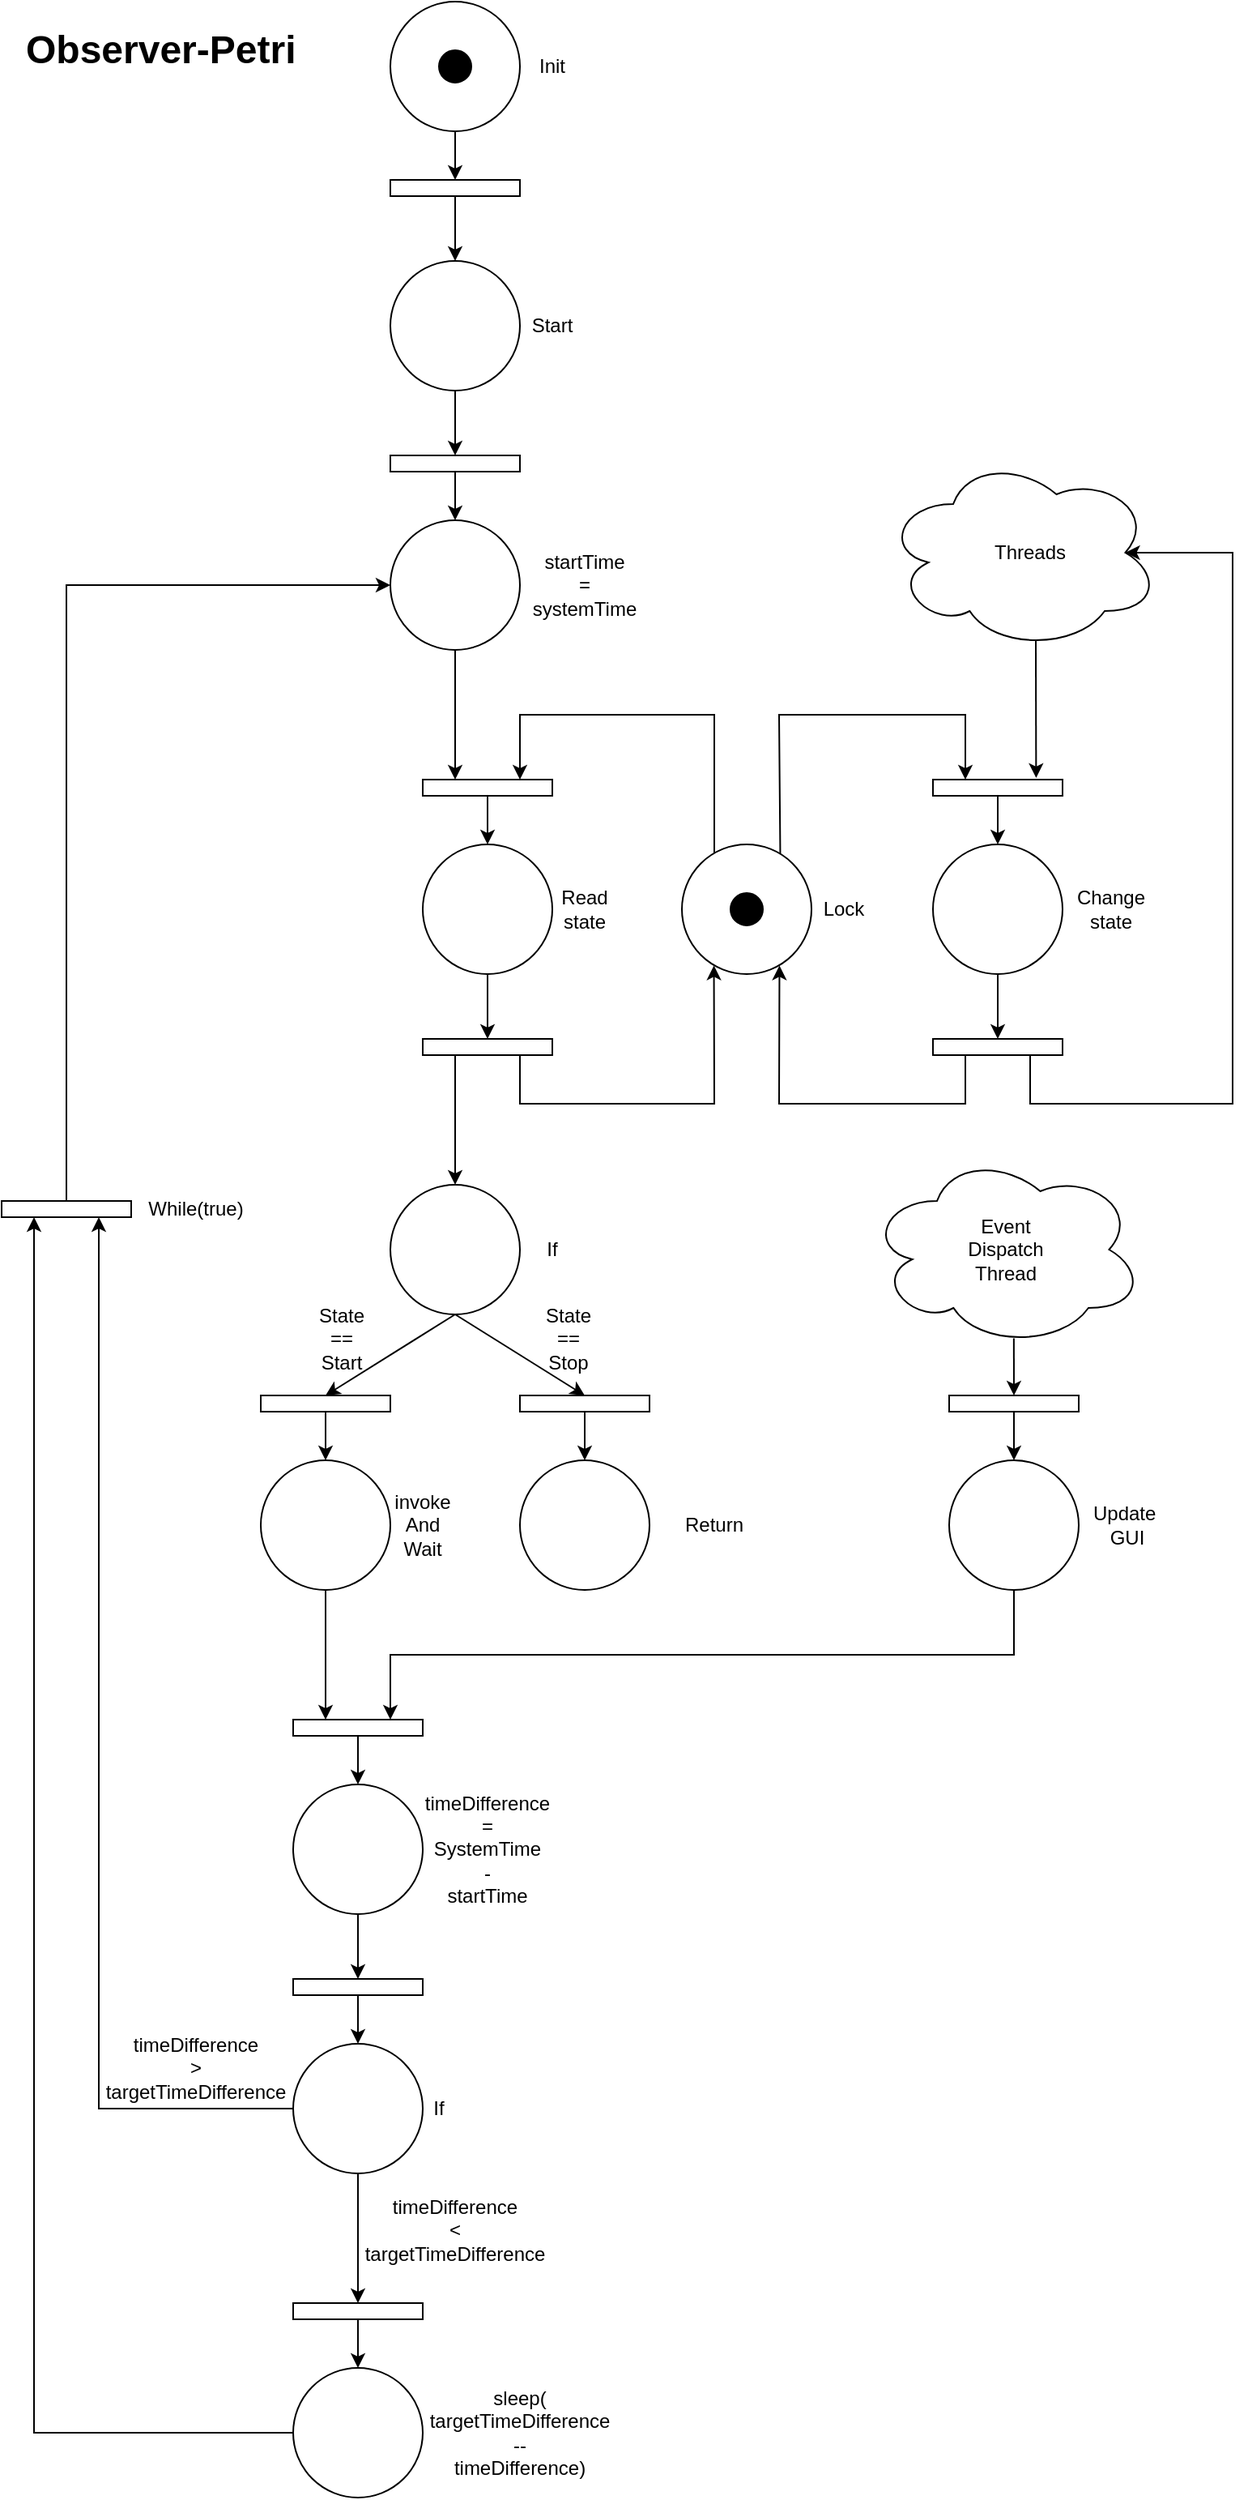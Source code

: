 <mxfile version="21.1.5" type="device">
  <diagram name="Pagina-1" id="0PF9rodISXWD6k8KoJyN">
    <mxGraphModel dx="1620" dy="2096" grid="1" gridSize="10" guides="1" tooltips="1" connect="1" arrows="1" fold="1" page="1" pageScale="1" pageWidth="827" pageHeight="1169" math="0" shadow="0">
      <root>
        <mxCell id="0" />
        <mxCell id="1" parent="0" />
        <mxCell id="aZluGWaW0WpS-Q8TLCgg-1" value="" style="ellipse;whiteSpace=wrap;html=1;aspect=fixed;" parent="1" vertex="1">
          <mxGeometry x="240" y="-60" width="80" height="80" as="geometry" />
        </mxCell>
        <mxCell id="aZluGWaW0WpS-Q8TLCgg-2" value="" style="ellipse;whiteSpace=wrap;html=1;aspect=fixed;" parent="1" vertex="1">
          <mxGeometry x="240" y="100" width="80" height="80" as="geometry" />
        </mxCell>
        <mxCell id="aZluGWaW0WpS-Q8TLCgg-3" value="" style="ellipse;whiteSpace=wrap;html=1;aspect=fixed;" parent="1" vertex="1">
          <mxGeometry x="240" y="260" width="80" height="80" as="geometry" />
        </mxCell>
        <mxCell id="aZluGWaW0WpS-Q8TLCgg-4" value="" style="rounded=0;whiteSpace=wrap;html=1;" parent="1" vertex="1">
          <mxGeometry x="240" y="220" width="80" height="10" as="geometry" />
        </mxCell>
        <mxCell id="aZluGWaW0WpS-Q8TLCgg-5" value="" style="rounded=0;whiteSpace=wrap;html=1;" parent="1" vertex="1">
          <mxGeometry x="240" y="50" width="80" height="10" as="geometry" />
        </mxCell>
        <mxCell id="aZluGWaW0WpS-Q8TLCgg-6" value="" style="endArrow=classic;html=1;rounded=0;exitX=0.5;exitY=1;exitDx=0;exitDy=0;entryX=0.5;entryY=0;entryDx=0;entryDy=0;" parent="1" source="aZluGWaW0WpS-Q8TLCgg-1" target="aZluGWaW0WpS-Q8TLCgg-5" edge="1">
          <mxGeometry width="50" height="50" relative="1" as="geometry">
            <mxPoint x="480" y="160" as="sourcePoint" />
            <mxPoint x="530" y="110" as="targetPoint" />
          </mxGeometry>
        </mxCell>
        <mxCell id="aZluGWaW0WpS-Q8TLCgg-7" value="" style="endArrow=classic;html=1;rounded=0;exitX=0.5;exitY=1;exitDx=0;exitDy=0;entryX=0.5;entryY=0;entryDx=0;entryDy=0;" parent="1" source="aZluGWaW0WpS-Q8TLCgg-5" target="aZluGWaW0WpS-Q8TLCgg-2" edge="1">
          <mxGeometry width="50" height="50" relative="1" as="geometry">
            <mxPoint x="480" y="160" as="sourcePoint" />
            <mxPoint x="530" y="110" as="targetPoint" />
          </mxGeometry>
        </mxCell>
        <mxCell id="aZluGWaW0WpS-Q8TLCgg-8" value="" style="endArrow=classic;html=1;rounded=0;exitX=0.5;exitY=1;exitDx=0;exitDy=0;entryX=0.5;entryY=0;entryDx=0;entryDy=0;" parent="1" source="aZluGWaW0WpS-Q8TLCgg-2" target="aZluGWaW0WpS-Q8TLCgg-4" edge="1">
          <mxGeometry width="50" height="50" relative="1" as="geometry">
            <mxPoint x="480" y="160" as="sourcePoint" />
            <mxPoint x="530" y="110" as="targetPoint" />
          </mxGeometry>
        </mxCell>
        <mxCell id="aZluGWaW0WpS-Q8TLCgg-9" value="" style="endArrow=classic;html=1;rounded=0;exitX=0.5;exitY=1;exitDx=0;exitDy=0;entryX=0.5;entryY=0;entryDx=0;entryDy=0;" parent="1" source="aZluGWaW0WpS-Q8TLCgg-4" target="aZluGWaW0WpS-Q8TLCgg-3" edge="1">
          <mxGeometry width="50" height="50" relative="1" as="geometry">
            <mxPoint x="350" y="310" as="sourcePoint" />
            <mxPoint x="400" y="260" as="targetPoint" />
          </mxGeometry>
        </mxCell>
        <mxCell id="aZluGWaW0WpS-Q8TLCgg-14" value="Start" style="text;html=1;strokeColor=none;fillColor=none;align=center;verticalAlign=middle;whiteSpace=wrap;rounded=0;" parent="1" vertex="1">
          <mxGeometry x="310" y="125" width="60" height="30" as="geometry" />
        </mxCell>
        <mxCell id="aZluGWaW0WpS-Q8TLCgg-16" value="startTime&lt;br&gt;=&lt;br&gt;systemTime" style="text;html=1;strokeColor=none;fillColor=none;align=center;verticalAlign=middle;whiteSpace=wrap;rounded=0;" parent="1" vertex="1">
          <mxGeometry x="330" y="285" width="60" height="30" as="geometry" />
        </mxCell>
        <mxCell id="aZluGWaW0WpS-Q8TLCgg-17" value="" style="ellipse;whiteSpace=wrap;html=1;aspect=fixed;" parent="1" vertex="1">
          <mxGeometry x="240" y="670" width="80" height="80" as="geometry" />
        </mxCell>
        <mxCell id="aZluGWaW0WpS-Q8TLCgg-18" value="" style="rounded=0;whiteSpace=wrap;html=1;" parent="1" vertex="1">
          <mxGeometry x="260" y="420" width="80" height="10" as="geometry" />
        </mxCell>
        <mxCell id="aZluGWaW0WpS-Q8TLCgg-19" value="" style="endArrow=classic;html=1;rounded=0;entryX=0.25;entryY=0;entryDx=0;entryDy=0;exitX=0.5;exitY=1;exitDx=0;exitDy=0;" parent="1" source="aZluGWaW0WpS-Q8TLCgg-3" target="aZluGWaW0WpS-Q8TLCgg-18" edge="1">
          <mxGeometry width="50" height="50" relative="1" as="geometry">
            <mxPoint x="320" y="350" as="sourcePoint" />
            <mxPoint x="530" y="320" as="targetPoint" />
          </mxGeometry>
        </mxCell>
        <mxCell id="aZluGWaW0WpS-Q8TLCgg-21" value="Read state" style="text;html=1;strokeColor=none;fillColor=none;align=center;verticalAlign=middle;whiteSpace=wrap;rounded=0;" parent="1" vertex="1">
          <mxGeometry x="330" y="485" width="60" height="30" as="geometry" />
        </mxCell>
        <mxCell id="aZluGWaW0WpS-Q8TLCgg-22" value="" style="endArrow=classic;html=1;rounded=0;exitX=0.5;exitY=1;exitDx=0;exitDy=0;entryX=0.5;entryY=0;entryDx=0;entryDy=0;" parent="1" source="aZluGWaW0WpS-Q8TLCgg-17" edge="1">
          <mxGeometry width="50" height="50" relative="1" as="geometry">
            <mxPoint x="280" y="760" as="sourcePoint" />
            <mxPoint x="200" y="800" as="targetPoint" />
          </mxGeometry>
        </mxCell>
        <mxCell id="aZluGWaW0WpS-Q8TLCgg-23" value="State&lt;br&gt;==&lt;br&gt;Start" style="text;html=1;strokeColor=none;fillColor=none;align=center;verticalAlign=middle;whiteSpace=wrap;rounded=0;" parent="1" vertex="1">
          <mxGeometry x="180" y="750" width="60" height="30" as="geometry" />
        </mxCell>
        <mxCell id="aZluGWaW0WpS-Q8TLCgg-24" value="" style="ellipse;whiteSpace=wrap;html=1;aspect=fixed;" parent="1" vertex="1">
          <mxGeometry x="320" y="840" width="80" height="80" as="geometry" />
        </mxCell>
        <mxCell id="aZluGWaW0WpS-Q8TLCgg-25" value="" style="rounded=0;whiteSpace=wrap;html=1;" parent="1" vertex="1">
          <mxGeometry x="320" y="800" width="80" height="10" as="geometry" />
        </mxCell>
        <mxCell id="aZluGWaW0WpS-Q8TLCgg-26" value="" style="endArrow=classic;html=1;rounded=0;exitX=0.5;exitY=1;exitDx=0;exitDy=0;entryX=0.5;entryY=0;entryDx=0;entryDy=0;" parent="1" source="aZluGWaW0WpS-Q8TLCgg-17" target="aZluGWaW0WpS-Q8TLCgg-25" edge="1">
          <mxGeometry width="50" height="50" relative="1" as="geometry">
            <mxPoint x="400" y="760" as="sourcePoint" />
            <mxPoint x="670" y="720" as="targetPoint" />
          </mxGeometry>
        </mxCell>
        <mxCell id="aZluGWaW0WpS-Q8TLCgg-27" value="" style="endArrow=classic;html=1;rounded=0;exitX=0.5;exitY=1;exitDx=0;exitDy=0;entryX=0.5;entryY=0;entryDx=0;entryDy=0;" parent="1" source="aZluGWaW0WpS-Q8TLCgg-25" target="aZluGWaW0WpS-Q8TLCgg-24" edge="1">
          <mxGeometry width="50" height="50" relative="1" as="geometry">
            <mxPoint x="450" y="920" as="sourcePoint" />
            <mxPoint x="500" y="870" as="targetPoint" />
          </mxGeometry>
        </mxCell>
        <mxCell id="aZluGWaW0WpS-Q8TLCgg-28" value="State&lt;br&gt;==&lt;br&gt;Stop" style="text;html=1;strokeColor=none;fillColor=none;align=center;verticalAlign=middle;whiteSpace=wrap;rounded=0;" parent="1" vertex="1">
          <mxGeometry x="320" y="750" width="60" height="30" as="geometry" />
        </mxCell>
        <mxCell id="aZluGWaW0WpS-Q8TLCgg-29" value="" style="ellipse;whiteSpace=wrap;html=1;aspect=fixed;" parent="1" vertex="1">
          <mxGeometry x="180" y="1200" width="80" height="80" as="geometry" />
        </mxCell>
        <mxCell id="aZluGWaW0WpS-Q8TLCgg-30" value="" style="rounded=0;whiteSpace=wrap;html=1;" parent="1" vertex="1">
          <mxGeometry x="160" y="800" width="80" height="10" as="geometry" />
        </mxCell>
        <mxCell id="aZluGWaW0WpS-Q8TLCgg-31" value="invoke&lt;br&gt;And&lt;br&gt;Wait" style="text;html=1;strokeColor=none;fillColor=none;align=center;verticalAlign=middle;whiteSpace=wrap;rounded=0;" parent="1" vertex="1">
          <mxGeometry x="230" y="865" width="60" height="30" as="geometry" />
        </mxCell>
        <mxCell id="aZluGWaW0WpS-Q8TLCgg-32" value="" style="ellipse;whiteSpace=wrap;html=1;aspect=fixed;" parent="1" vertex="1">
          <mxGeometry x="180" y="1400" width="80" height="80" as="geometry" />
        </mxCell>
        <mxCell id="aZluGWaW0WpS-Q8TLCgg-33" value="" style="rounded=0;whiteSpace=wrap;html=1;" parent="1" vertex="1">
          <mxGeometry x="180" y="1360" width="80" height="10" as="geometry" />
        </mxCell>
        <mxCell id="aZluGWaW0WpS-Q8TLCgg-34" value="sleep(&lt;br&gt;targetTimeDifference&lt;br&gt;--&lt;br&gt;timeDifference)" style="text;html=1;strokeColor=none;fillColor=none;align=center;verticalAlign=middle;whiteSpace=wrap;rounded=0;" parent="1" vertex="1">
          <mxGeometry x="290" y="1425" width="60" height="30" as="geometry" />
        </mxCell>
        <mxCell id="aZluGWaW0WpS-Q8TLCgg-35" value="timeDifference&lt;br&gt;&amp;lt;&lt;br&gt;targetTimeDifference" style="text;html=1;strokeColor=none;fillColor=none;align=center;verticalAlign=middle;whiteSpace=wrap;rounded=0;" parent="1" vertex="1">
          <mxGeometry x="250" y="1300" width="60" height="30" as="geometry" />
        </mxCell>
        <mxCell id="aZluGWaW0WpS-Q8TLCgg-36" value="" style="endArrow=classic;html=1;rounded=0;exitX=0;exitY=0.5;exitDx=0;exitDy=0;entryX=0.75;entryY=1;entryDx=0;entryDy=0;" parent="1" source="aZluGWaW0WpS-Q8TLCgg-29" target="aZluGWaW0WpS-Q8TLCgg-37" edge="1">
          <mxGeometry width="50" height="50" relative="1" as="geometry">
            <mxPoint x="350" y="700" as="sourcePoint" />
            <mxPoint x="400" y="650" as="targetPoint" />
            <Array as="points">
              <mxPoint x="60" y="1240" />
              <mxPoint x="60" y="880" />
            </Array>
          </mxGeometry>
        </mxCell>
        <mxCell id="aZluGWaW0WpS-Q8TLCgg-37" value="" style="rounded=0;whiteSpace=wrap;html=1;" parent="1" vertex="1">
          <mxGeometry y="680" width="80" height="10" as="geometry" />
        </mxCell>
        <mxCell id="aZluGWaW0WpS-Q8TLCgg-38" value="" style="endArrow=classic;html=1;rounded=0;exitX=0.5;exitY=0;exitDx=0;exitDy=0;entryX=0;entryY=0.5;entryDx=0;entryDy=0;" parent="1" source="aZluGWaW0WpS-Q8TLCgg-37" target="aZluGWaW0WpS-Q8TLCgg-3" edge="1">
          <mxGeometry width="50" height="50" relative="1" as="geometry">
            <mxPoint x="300" y="700" as="sourcePoint" />
            <mxPoint x="150" y="390" as="targetPoint" />
            <Array as="points">
              <mxPoint x="40" y="300" />
            </Array>
          </mxGeometry>
        </mxCell>
        <mxCell id="aZluGWaW0WpS-Q8TLCgg-39" value="timeDifference&lt;br&gt;&amp;gt; targetTimeDifference" style="text;html=1;strokeColor=none;fillColor=none;align=center;verticalAlign=middle;whiteSpace=wrap;rounded=0;" parent="1" vertex="1">
          <mxGeometry x="90" y="1200" width="60" height="30" as="geometry" />
        </mxCell>
        <mxCell id="aZluGWaW0WpS-Q8TLCgg-40" value="" style="endArrow=classic;html=1;rounded=0;exitX=0;exitY=0.5;exitDx=0;exitDy=0;entryX=0.25;entryY=1;entryDx=0;entryDy=0;" parent="1" source="aZluGWaW0WpS-Q8TLCgg-32" target="aZluGWaW0WpS-Q8TLCgg-37" edge="1">
          <mxGeometry width="50" height="50" relative="1" as="geometry">
            <mxPoint x="340" y="1080" as="sourcePoint" />
            <mxPoint x="10" y="1240" as="targetPoint" />
            <Array as="points">
              <mxPoint x="20" y="1440" />
              <mxPoint x="20" y="1080" />
            </Array>
          </mxGeometry>
        </mxCell>
        <mxCell id="aZluGWaW0WpS-Q8TLCgg-41" value="While(true)" style="text;html=1;strokeColor=none;fillColor=none;align=center;verticalAlign=middle;whiteSpace=wrap;rounded=0;" parent="1" vertex="1">
          <mxGeometry x="90" y="670" width="60" height="30" as="geometry" />
        </mxCell>
        <mxCell id="aZluGWaW0WpS-Q8TLCgg-43" value="Return" style="text;html=1;strokeColor=none;fillColor=none;align=center;verticalAlign=middle;whiteSpace=wrap;rounded=0;" parent="1" vertex="1">
          <mxGeometry x="410" y="865" width="60" height="30" as="geometry" />
        </mxCell>
        <mxCell id="aZluGWaW0WpS-Q8TLCgg-44" value="Init" style="text;html=1;strokeColor=none;fillColor=none;align=center;verticalAlign=middle;whiteSpace=wrap;rounded=0;" parent="1" vertex="1">
          <mxGeometry x="310" y="-35" width="60" height="30" as="geometry" />
        </mxCell>
        <mxCell id="aZluGWaW0WpS-Q8TLCgg-45" value="" style="ellipse;whiteSpace=wrap;html=1;aspect=fixed;fillColor=#000000;" parent="1" vertex="1">
          <mxGeometry x="270" y="-30" width="20" height="20" as="geometry" />
        </mxCell>
        <mxCell id="aZluGWaW0WpS-Q8TLCgg-47" value="" style="ellipse;shape=cloud;whiteSpace=wrap;html=1;" parent="1" vertex="1">
          <mxGeometry x="545" y="220" width="170" height="120" as="geometry" />
        </mxCell>
        <mxCell id="aZluGWaW0WpS-Q8TLCgg-48" value="Threads" style="text;html=1;strokeColor=none;fillColor=none;align=center;verticalAlign=middle;whiteSpace=wrap;rounded=0;" parent="1" vertex="1">
          <mxGeometry x="605" y="265" width="60" height="30" as="geometry" />
        </mxCell>
        <mxCell id="aZluGWaW0WpS-Q8TLCgg-54" value="" style="endArrow=classic;html=1;rounded=0;exitX=0.5;exitY=1;exitDx=0;exitDy=0;entryX=0.5;entryY=0;entryDx=0;entryDy=0;" parent="1" source="aZluGWaW0WpS-Q8TLCgg-30" target="aZluGWaW0WpS-Q8TLCgg-55" edge="1">
          <mxGeometry width="50" height="50" relative="1" as="geometry">
            <mxPoint x="200" y="810" as="sourcePoint" />
            <mxPoint x="200" y="1000" as="targetPoint" />
          </mxGeometry>
        </mxCell>
        <mxCell id="aZluGWaW0WpS-Q8TLCgg-55" value="" style="ellipse;whiteSpace=wrap;html=1;aspect=fixed;" parent="1" vertex="1">
          <mxGeometry x="160" y="840" width="80" height="80" as="geometry" />
        </mxCell>
        <mxCell id="aZluGWaW0WpS-Q8TLCgg-56" value="" style="ellipse;whiteSpace=wrap;html=1;aspect=fixed;" parent="1" vertex="1">
          <mxGeometry x="585" y="840" width="80" height="80" as="geometry" />
        </mxCell>
        <mxCell id="aZluGWaW0WpS-Q8TLCgg-57" value="" style="rounded=0;whiteSpace=wrap;html=1;" parent="1" vertex="1">
          <mxGeometry x="180" y="1000" width="80" height="10" as="geometry" />
        </mxCell>
        <mxCell id="aZluGWaW0WpS-Q8TLCgg-58" value="" style="endArrow=classic;html=1;rounded=0;entryX=0.75;entryY=0;entryDx=0;entryDy=0;exitX=0.5;exitY=1;exitDx=0;exitDy=0;" parent="1" source="aZluGWaW0WpS-Q8TLCgg-56" target="aZluGWaW0WpS-Q8TLCgg-57" edge="1">
          <mxGeometry width="50" height="50" relative="1" as="geometry">
            <mxPoint x="620" y="1120" as="sourcePoint" />
            <mxPoint x="610" y="1040" as="targetPoint" />
            <Array as="points">
              <mxPoint x="625" y="960" />
              <mxPoint x="240" y="960" />
              <mxPoint x="240" y="1000" />
            </Array>
          </mxGeometry>
        </mxCell>
        <mxCell id="aZluGWaW0WpS-Q8TLCgg-59" value="" style="endArrow=classic;html=1;rounded=0;exitX=0.5;exitY=1;exitDx=0;exitDy=0;" parent="1" source="aZluGWaW0WpS-Q8TLCgg-57" edge="1">
          <mxGeometry width="50" height="50" relative="1" as="geometry">
            <mxPoint x="450" y="1201" as="sourcePoint" />
            <mxPoint x="220" y="1040" as="targetPoint" />
          </mxGeometry>
        </mxCell>
        <mxCell id="aZluGWaW0WpS-Q8TLCgg-60" value="" style="ellipse;shape=cloud;whiteSpace=wrap;html=1;" parent="1" vertex="1">
          <mxGeometry x="535" y="650" width="170" height="120" as="geometry" />
        </mxCell>
        <mxCell id="aZluGWaW0WpS-Q8TLCgg-61" value="Event&lt;br&gt;Dispatch&lt;br&gt;Thread" style="text;html=1;strokeColor=none;fillColor=none;align=center;verticalAlign=middle;whiteSpace=wrap;rounded=0;" parent="1" vertex="1">
          <mxGeometry x="590" y="695" width="60" height="30" as="geometry" />
        </mxCell>
        <mxCell id="aZluGWaW0WpS-Q8TLCgg-62" value="" style="rounded=0;whiteSpace=wrap;html=1;" parent="1" vertex="1">
          <mxGeometry x="585" y="800" width="80" height="10" as="geometry" />
        </mxCell>
        <mxCell id="aZluGWaW0WpS-Q8TLCgg-63" value="" style="endArrow=classic;html=1;rounded=0;exitX=0.529;exitY=0.956;exitDx=0;exitDy=0;entryX=0.5;entryY=0;entryDx=0;entryDy=0;exitPerimeter=0;" parent="1" source="aZluGWaW0WpS-Q8TLCgg-60" target="aZluGWaW0WpS-Q8TLCgg-62" edge="1">
          <mxGeometry width="50" height="50" relative="1" as="geometry">
            <mxPoint x="619.71" y="755" as="sourcePoint" />
            <mxPoint x="619.71" y="790" as="targetPoint" />
          </mxGeometry>
        </mxCell>
        <mxCell id="aZluGWaW0WpS-Q8TLCgg-64" value="" style="endArrow=classic;html=1;rounded=0;exitX=0.5;exitY=1;exitDx=0;exitDy=0;entryX=0.5;entryY=0;entryDx=0;entryDy=0;" parent="1" source="aZluGWaW0WpS-Q8TLCgg-62" target="aZluGWaW0WpS-Q8TLCgg-56" edge="1">
          <mxGeometry width="50" height="50" relative="1" as="geometry">
            <mxPoint x="715" y="915" as="sourcePoint" />
            <mxPoint x="625" y="835" as="targetPoint" />
          </mxGeometry>
        </mxCell>
        <mxCell id="aZluGWaW0WpS-Q8TLCgg-65" value="Update&amp;nbsp;&lt;br&gt;GUI" style="text;html=1;strokeColor=none;fillColor=none;align=center;verticalAlign=middle;whiteSpace=wrap;rounded=0;" parent="1" vertex="1">
          <mxGeometry x="665" y="865" width="60" height="30" as="geometry" />
        </mxCell>
        <mxCell id="aZluGWaW0WpS-Q8TLCgg-67" value="" style="endArrow=classic;html=1;rounded=0;entryX=0.5;entryY=0;entryDx=0;entryDy=0;exitX=0.5;exitY=1;exitDx=0;exitDy=0;" parent="1" source="aZluGWaW0WpS-Q8TLCgg-29" target="aZluGWaW0WpS-Q8TLCgg-33" edge="1">
          <mxGeometry width="50" height="50" relative="1" as="geometry">
            <mxPoint x="200" y="1310" as="sourcePoint" />
            <mxPoint x="270" y="1210" as="targetPoint" />
          </mxGeometry>
        </mxCell>
        <mxCell id="aZluGWaW0WpS-Q8TLCgg-68" value="" style="endArrow=classic;html=1;rounded=0;entryX=0.5;entryY=0;entryDx=0;entryDy=0;exitX=0.5;exitY=1;exitDx=0;exitDy=0;" parent="1" source="aZluGWaW0WpS-Q8TLCgg-33" target="aZluGWaW0WpS-Q8TLCgg-32" edge="1">
          <mxGeometry width="50" height="50" relative="1" as="geometry">
            <mxPoint x="300" y="1450" as="sourcePoint" />
            <mxPoint x="350" y="1400" as="targetPoint" />
          </mxGeometry>
        </mxCell>
        <mxCell id="aZluGWaW0WpS-Q8TLCgg-69" value="" style="endArrow=classic;html=1;rounded=0;exitX=0.5;exitY=1;exitDx=0;exitDy=0;entryX=0.25;entryY=0;entryDx=0;entryDy=0;" parent="1" source="aZluGWaW0WpS-Q8TLCgg-55" target="aZluGWaW0WpS-Q8TLCgg-57" edge="1">
          <mxGeometry width="50" height="50" relative="1" as="geometry">
            <mxPoint x="230" y="990" as="sourcePoint" />
            <mxPoint x="280" y="940" as="targetPoint" />
          </mxGeometry>
        </mxCell>
        <mxCell id="aZluGWaW0WpS-Q8TLCgg-70" value="&lt;h1&gt;Observer-Petri&lt;/h1&gt;" style="text;html=1;strokeColor=none;fillColor=none;spacing=5;spacingTop=-20;whiteSpace=wrap;overflow=hidden;rounded=0;" parent="1" vertex="1">
          <mxGeometry x="10" y="-50" width="190" height="120" as="geometry" />
        </mxCell>
        <mxCell id="aZluGWaW0WpS-Q8TLCgg-71" value="" style="ellipse;whiteSpace=wrap;html=1;aspect=fixed;" parent="1" vertex="1">
          <mxGeometry x="180" y="1040" width="80" height="80" as="geometry" />
        </mxCell>
        <mxCell id="aZluGWaW0WpS-Q8TLCgg-72" value="" style="rounded=0;whiteSpace=wrap;html=1;" parent="1" vertex="1">
          <mxGeometry x="180" y="1160" width="80" height="10" as="geometry" />
        </mxCell>
        <mxCell id="aZluGWaW0WpS-Q8TLCgg-73" value="" style="endArrow=classic;html=1;rounded=0;exitX=0.5;exitY=1;exitDx=0;exitDy=0;entryX=0.5;entryY=0;entryDx=0;entryDy=0;" parent="1" source="aZluGWaW0WpS-Q8TLCgg-71" target="aZluGWaW0WpS-Q8TLCgg-72" edge="1">
          <mxGeometry width="50" height="50" relative="1" as="geometry">
            <mxPoint x="440" y="1130" as="sourcePoint" />
            <mxPoint x="490" y="1080" as="targetPoint" />
          </mxGeometry>
        </mxCell>
        <mxCell id="aZluGWaW0WpS-Q8TLCgg-74" value="timeDifference&lt;br&gt;=&lt;br&gt;SystemTime&lt;br&gt;- &lt;br&gt;startTime" style="text;html=1;strokeColor=none;fillColor=none;align=center;verticalAlign=middle;whiteSpace=wrap;rounded=0;" parent="1" vertex="1">
          <mxGeometry x="270" y="1065" width="60" height="30" as="geometry" />
        </mxCell>
        <mxCell id="aZluGWaW0WpS-Q8TLCgg-75" value="" style="endArrow=classic;html=1;rounded=0;exitX=0.5;exitY=1;exitDx=0;exitDy=0;" parent="1" source="aZluGWaW0WpS-Q8TLCgg-72" target="aZluGWaW0WpS-Q8TLCgg-29" edge="1">
          <mxGeometry width="50" height="50" relative="1" as="geometry">
            <mxPoint x="240" y="1240" as="sourcePoint" />
            <mxPoint x="290" y="1190" as="targetPoint" />
          </mxGeometry>
        </mxCell>
        <mxCell id="aZluGWaW0WpS-Q8TLCgg-76" value="If" style="text;html=1;strokeColor=none;fillColor=none;align=center;verticalAlign=middle;whiteSpace=wrap;rounded=0;" parent="1" vertex="1">
          <mxGeometry x="240" y="1225" width="60" height="30" as="geometry" />
        </mxCell>
        <mxCell id="aZluGWaW0WpS-Q8TLCgg-77" value="If" style="text;html=1;strokeColor=none;fillColor=none;align=center;verticalAlign=middle;whiteSpace=wrap;rounded=0;" parent="1" vertex="1">
          <mxGeometry x="310" y="695" width="60" height="30" as="geometry" />
        </mxCell>
        <mxCell id="aZluGWaW0WpS-Q8TLCgg-78" value="" style="ellipse;whiteSpace=wrap;html=1;aspect=fixed;" parent="1" vertex="1">
          <mxGeometry x="260" y="460" width="80" height="80" as="geometry" />
        </mxCell>
        <mxCell id="aZluGWaW0WpS-Q8TLCgg-79" value="" style="endArrow=classic;html=1;rounded=0;exitX=0.5;exitY=1;exitDx=0;exitDy=0;" parent="1" source="aZluGWaW0WpS-Q8TLCgg-18" target="aZluGWaW0WpS-Q8TLCgg-78" edge="1">
          <mxGeometry width="50" height="50" relative="1" as="geometry">
            <mxPoint x="350" y="460" as="sourcePoint" />
            <mxPoint x="400" y="410" as="targetPoint" />
          </mxGeometry>
        </mxCell>
        <mxCell id="aZluGWaW0WpS-Q8TLCgg-80" value="" style="ellipse;whiteSpace=wrap;html=1;aspect=fixed;" parent="1" vertex="1">
          <mxGeometry x="420" y="460" width="80" height="80" as="geometry" />
        </mxCell>
        <mxCell id="aZluGWaW0WpS-Q8TLCgg-81" value="" style="endArrow=classic;html=1;rounded=0;exitX=0.25;exitY=0.065;exitDx=0;exitDy=0;entryX=0.75;entryY=0;entryDx=0;entryDy=0;exitPerimeter=0;" parent="1" source="aZluGWaW0WpS-Q8TLCgg-80" target="aZluGWaW0WpS-Q8TLCgg-18" edge="1">
          <mxGeometry width="50" height="50" relative="1" as="geometry">
            <mxPoint x="350" y="460" as="sourcePoint" />
            <mxPoint x="440" y="380" as="targetPoint" />
            <Array as="points">
              <mxPoint x="440" y="380" />
              <mxPoint x="320" y="380" />
            </Array>
          </mxGeometry>
        </mxCell>
        <mxCell id="aZluGWaW0WpS-Q8TLCgg-83" value="" style="ellipse;whiteSpace=wrap;html=1;aspect=fixed;fillColor=#000000;" parent="1" vertex="1">
          <mxGeometry x="450" y="490" width="20" height="20" as="geometry" />
        </mxCell>
        <mxCell id="aZluGWaW0WpS-Q8TLCgg-84" value="" style="rounded=0;whiteSpace=wrap;html=1;" parent="1" vertex="1">
          <mxGeometry x="575" y="420" width="80" height="10" as="geometry" />
        </mxCell>
        <mxCell id="aZluGWaW0WpS-Q8TLCgg-85" value="" style="ellipse;whiteSpace=wrap;html=1;aspect=fixed;" parent="1" vertex="1">
          <mxGeometry x="575" y="460" width="80" height="80" as="geometry" />
        </mxCell>
        <mxCell id="aZluGWaW0WpS-Q8TLCgg-86" value="" style="endArrow=classic;html=1;rounded=0;exitX=0.5;exitY=1;exitDx=0;exitDy=0;" parent="1" source="aZluGWaW0WpS-Q8TLCgg-84" target="aZluGWaW0WpS-Q8TLCgg-85" edge="1">
          <mxGeometry width="50" height="50" relative="1" as="geometry">
            <mxPoint x="670" y="460" as="sourcePoint" />
            <mxPoint x="720" y="410" as="targetPoint" />
          </mxGeometry>
        </mxCell>
        <mxCell id="aZluGWaW0WpS-Q8TLCgg-87" value="" style="endArrow=classic;html=1;rounded=0;entryX=0.25;entryY=0;entryDx=0;entryDy=0;exitX=0.759;exitY=0.07;exitDx=0;exitDy=0;exitPerimeter=0;" parent="1" source="aZluGWaW0WpS-Q8TLCgg-80" target="aZluGWaW0WpS-Q8TLCgg-84" edge="1">
          <mxGeometry width="50" height="50" relative="1" as="geometry">
            <mxPoint x="500" y="450" as="sourcePoint" />
            <mxPoint x="580" y="380" as="targetPoint" />
            <Array as="points">
              <mxPoint x="480" y="380" />
              <mxPoint x="595" y="380" />
            </Array>
          </mxGeometry>
        </mxCell>
        <mxCell id="aZluGWaW0WpS-Q8TLCgg-88" value="" style="endArrow=classic;html=1;rounded=0;entryX=0.796;entryY=-0.106;entryDx=0;entryDy=0;entryPerimeter=0;exitX=0.55;exitY=0.95;exitDx=0;exitDy=0;exitPerimeter=0;" parent="1" source="aZluGWaW0WpS-Q8TLCgg-47" target="aZluGWaW0WpS-Q8TLCgg-84" edge="1">
          <mxGeometry width="50" height="50" relative="1" as="geometry">
            <mxPoint x="530" y="430" as="sourcePoint" />
            <mxPoint x="580" y="380" as="targetPoint" />
          </mxGeometry>
        </mxCell>
        <mxCell id="aZluGWaW0WpS-Q8TLCgg-89" value="Change&lt;br&gt;state" style="text;html=1;strokeColor=none;fillColor=none;align=center;verticalAlign=middle;whiteSpace=wrap;rounded=0;" parent="1" vertex="1">
          <mxGeometry x="655" y="485" width="60" height="30" as="geometry" />
        </mxCell>
        <mxCell id="aZluGWaW0WpS-Q8TLCgg-90" value="" style="rounded=0;whiteSpace=wrap;html=1;" parent="1" vertex="1">
          <mxGeometry x="260" y="580" width="80" height="10" as="geometry" />
        </mxCell>
        <mxCell id="aZluGWaW0WpS-Q8TLCgg-91" value="" style="endArrow=classic;html=1;rounded=0;exitX=0.5;exitY=1;exitDx=0;exitDy=0;entryX=0.5;entryY=0;entryDx=0;entryDy=0;" parent="1" source="aZluGWaW0WpS-Q8TLCgg-78" target="aZluGWaW0WpS-Q8TLCgg-90" edge="1">
          <mxGeometry width="50" height="50" relative="1" as="geometry">
            <mxPoint x="480" y="580" as="sourcePoint" />
            <mxPoint x="530" y="530" as="targetPoint" />
          </mxGeometry>
        </mxCell>
        <mxCell id="aZluGWaW0WpS-Q8TLCgg-92" value="" style="endArrow=classic;html=1;rounded=0;exitX=0.75;exitY=1;exitDx=0;exitDy=0;entryX=0.247;entryY=0.934;entryDx=0;entryDy=0;entryPerimeter=0;" parent="1" source="aZluGWaW0WpS-Q8TLCgg-90" target="aZluGWaW0WpS-Q8TLCgg-80" edge="1">
          <mxGeometry width="50" height="50" relative="1" as="geometry">
            <mxPoint x="300" y="600" as="sourcePoint" />
            <mxPoint x="480" y="580" as="targetPoint" />
            <Array as="points">
              <mxPoint x="320" y="620" />
              <mxPoint x="440" y="620" />
            </Array>
          </mxGeometry>
        </mxCell>
        <mxCell id="aZluGWaW0WpS-Q8TLCgg-93" value="" style="endArrow=classic;html=1;rounded=0;exitX=0.25;exitY=1;exitDx=0;exitDy=0;entryX=0.5;entryY=0;entryDx=0;entryDy=0;" parent="1" source="aZluGWaW0WpS-Q8TLCgg-90" target="aZluGWaW0WpS-Q8TLCgg-17" edge="1">
          <mxGeometry width="50" height="50" relative="1" as="geometry">
            <mxPoint x="390" y="590" as="sourcePoint" />
            <mxPoint x="440" y="540" as="targetPoint" />
          </mxGeometry>
        </mxCell>
        <mxCell id="aZluGWaW0WpS-Q8TLCgg-95" value="" style="rounded=0;whiteSpace=wrap;html=1;" parent="1" vertex="1">
          <mxGeometry x="575" y="580" width="80" height="10" as="geometry" />
        </mxCell>
        <mxCell id="aZluGWaW0WpS-Q8TLCgg-96" value="" style="endArrow=classic;html=1;rounded=0;exitX=0.5;exitY=1;exitDx=0;exitDy=0;entryX=0.5;entryY=0;entryDx=0;entryDy=0;" parent="1" source="aZluGWaW0WpS-Q8TLCgg-85" target="aZluGWaW0WpS-Q8TLCgg-95" edge="1">
          <mxGeometry width="50" height="50" relative="1" as="geometry">
            <mxPoint x="280" y="530" as="sourcePoint" />
            <mxPoint x="330" y="480" as="targetPoint" />
          </mxGeometry>
        </mxCell>
        <mxCell id="aZluGWaW0WpS-Q8TLCgg-99" value="" style="endArrow=classic;html=1;rounded=0;exitX=0.25;exitY=1;exitDx=0;exitDy=0;entryX=0.753;entryY=0.934;entryDx=0;entryDy=0;entryPerimeter=0;" parent="1" source="aZluGWaW0WpS-Q8TLCgg-95" target="aZluGWaW0WpS-Q8TLCgg-80" edge="1">
          <mxGeometry width="50" height="50" relative="1" as="geometry">
            <mxPoint x="560" y="620" as="sourcePoint" />
            <mxPoint x="480" y="550" as="targetPoint" />
            <Array as="points">
              <mxPoint x="595" y="620" />
              <mxPoint x="480" y="620" />
            </Array>
          </mxGeometry>
        </mxCell>
        <mxCell id="aZluGWaW0WpS-Q8TLCgg-100" value="" style="endArrow=classic;html=1;rounded=0;exitX=0.75;exitY=1;exitDx=0;exitDy=0;entryX=0.875;entryY=0.5;entryDx=0;entryDy=0;entryPerimeter=0;" parent="1" source="aZluGWaW0WpS-Q8TLCgg-95" target="aZluGWaW0WpS-Q8TLCgg-47" edge="1">
          <mxGeometry width="50" height="50" relative="1" as="geometry">
            <mxPoint x="660" y="610" as="sourcePoint" />
            <mxPoint x="710" y="560" as="targetPoint" />
            <Array as="points">
              <mxPoint x="635" y="620" />
              <mxPoint x="760" y="620" />
              <mxPoint x="760" y="280" />
            </Array>
          </mxGeometry>
        </mxCell>
        <mxCell id="aZluGWaW0WpS-Q8TLCgg-102" value="Lock" style="text;html=1;strokeColor=none;fillColor=none;align=center;verticalAlign=middle;whiteSpace=wrap;rounded=0;" parent="1" vertex="1">
          <mxGeometry x="490" y="485" width="60" height="30" as="geometry" />
        </mxCell>
      </root>
    </mxGraphModel>
  </diagram>
</mxfile>

